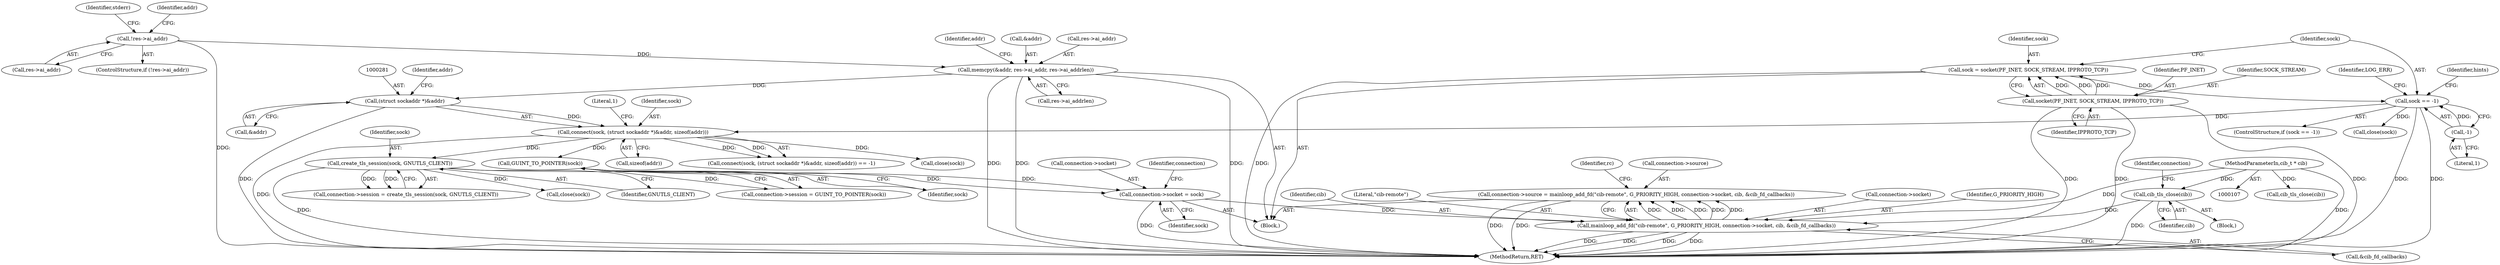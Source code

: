 digraph "1_pacemaker_564f7cc2a51dcd2f28ab12a13394f31be5aa3c93_10@API" {
"1000458" [label="(Call,connection->source = mainloop_add_fd(\"cib-remote\", G_PRIORITY_HIGH, connection->socket, cib, &cib_fd_callbacks))"];
"1000462" [label="(Call,mainloop_add_fd(\"cib-remote\", G_PRIORITY_HIGH, connection->socket, cib, &cib_fd_callbacks))"];
"1000453" [label="(Call,connection->socket = sock)"];
"1000314" [label="(Call,create_tls_session(sock, GNUTLS_CLIENT))"];
"1000278" [label="(Call,connect(sock, (struct sockaddr *)&addr, sizeof(addr)))"];
"1000158" [label="(Call,sock == -1)"];
"1000151" [label="(Call,sock = socket(PF_INET, SOCK_STREAM, IPPROTO_TCP))"];
"1000153" [label="(Call,socket(PF_INET, SOCK_STREAM, IPPROTO_TCP))"];
"1000160" [label="(Call,-1)"];
"1000280" [label="(Call,(struct sockaddr *)&addr)"];
"1000259" [label="(Call,memcpy(&addr, res->ai_addr, res->ai_addrlen))"];
"1000249" [label="(Call,!res->ai_addr)"];
"1000344" [label="(Call,GUINT_TO_POINTER(sock))"];
"1000451" [label="(Call,cib_tls_close(cib))"];
"1000108" [label="(MethodParameterIn,cib_t * cib)"];
"1000285" [label="(Identifier,addr)"];
"1000284" [label="(Call,sizeof(addr))"];
"1000462" [label="(Call,mainloop_add_fd(\"cib-remote\", G_PRIORITY_HIGH, connection->socket, cib, &cib_fd_callbacks))"];
"1000110" [label="(Block,)"];
"1000159" [label="(Identifier,sock)"];
"1000250" [label="(Call,res->ai_addr)"];
"1000465" [label="(Call,connection->socket)"];
"1000277" [label="(Call,connect(sock, (struct sockaddr *)&addr, sizeof(addr)) == -1)"];
"1000158" [label="(Call,sock == -1)"];
"1000227" [label="(Call,close(sock))"];
"1000340" [label="(Call,connection->session = GUINT_TO_POINTER(sock))"];
"1000451" [label="(Call,cib_tls_close(cib))"];
"1000460" [label="(Identifier,connection)"];
"1000282" [label="(Call,&addr)"];
"1000333" [label="(Call,cib_tls_close(cib))"];
"1000153" [label="(Call,socket(PF_INET, SOCK_STREAM, IPPROTO_TCP))"];
"1000151" [label="(Call,sock = socket(PF_INET, SOCK_STREAM, IPPROTO_TCP))"];
"1000344" [label="(Call,GUINT_TO_POINTER(sock))"];
"1000270" [label="(Identifier,addr)"];
"1000255" [label="(Identifier,stderr)"];
"1000331" [label="(Call,close(sock))"];
"1000261" [label="(Identifier,addr)"];
"1000278" [label="(Call,connect(sock, (struct sockaddr *)&addr, sizeof(addr)))"];
"1000265" [label="(Call,res->ai_addrlen)"];
"1000464" [label="(Identifier,G_PRIORITY_HIGH)"];
"1000473" [label="(MethodReturn,RET)"];
"1000458" [label="(Call,connection->source = mainloop_add_fd(\"cib-remote\", G_PRIORITY_HIGH, connection->socket, cib, &cib_fd_callbacks))"];
"1000160" [label="(Call,-1)"];
"1000164" [label="(Identifier,LOG_ERR)"];
"1000454" [label="(Call,connection->socket)"];
"1000315" [label="(Identifier,sock)"];
"1000280" [label="(Call,(struct sockaddr *)&addr)"];
"1000154" [label="(Identifier,PF_INET)"];
"1000345" [label="(Identifier,sock)"];
"1000161" [label="(Literal,1)"];
"1000468" [label="(Identifier,cib)"];
"1000155" [label="(Identifier,SOCK_STREAM)"];
"1000152" [label="(Identifier,sock)"];
"1000279" [label="(Identifier,sock)"];
"1000157" [label="(ControlStructure,if (sock == -1))"];
"1000260" [label="(Call,&addr)"];
"1000287" [label="(Literal,1)"];
"1000248" [label="(ControlStructure,if (!res->ai_addr))"];
"1000453" [label="(Call,connection->socket = sock)"];
"1000314" [label="(Call,create_tls_session(sock, GNUTLS_CLIENT))"];
"1000296" [label="(Call,close(sock))"];
"1000457" [label="(Identifier,sock)"];
"1000156" [label="(Identifier,IPPROTO_TCP)"];
"1000249" [label="(Call,!res->ai_addr)"];
"1000450" [label="(Block,)"];
"1000472" [label="(Identifier,rc)"];
"1000452" [label="(Identifier,cib)"];
"1000262" [label="(Call,res->ai_addr)"];
"1000459" [label="(Call,connection->source)"];
"1000108" [label="(MethodParameterIn,cib_t * cib)"];
"1000316" [label="(Identifier,GNUTLS_CLIENT)"];
"1000463" [label="(Literal,\"cib-remote\")"];
"1000469" [label="(Call,&cib_fd_callbacks)"];
"1000310" [label="(Call,connection->session = create_tls_session(sock, GNUTLS_CLIENT))"];
"1000455" [label="(Identifier,connection)"];
"1000259" [label="(Call,memcpy(&addr, res->ai_addr, res->ai_addrlen))"];
"1000171" [label="(Identifier,hints)"];
"1000458" -> "1000110"  [label="AST: "];
"1000458" -> "1000462"  [label="CFG: "];
"1000459" -> "1000458"  [label="AST: "];
"1000462" -> "1000458"  [label="AST: "];
"1000472" -> "1000458"  [label="CFG: "];
"1000458" -> "1000473"  [label="DDG: "];
"1000458" -> "1000473"  [label="DDG: "];
"1000462" -> "1000458"  [label="DDG: "];
"1000462" -> "1000458"  [label="DDG: "];
"1000462" -> "1000458"  [label="DDG: "];
"1000462" -> "1000458"  [label="DDG: "];
"1000462" -> "1000458"  [label="DDG: "];
"1000462" -> "1000469"  [label="CFG: "];
"1000463" -> "1000462"  [label="AST: "];
"1000464" -> "1000462"  [label="AST: "];
"1000465" -> "1000462"  [label="AST: "];
"1000468" -> "1000462"  [label="AST: "];
"1000469" -> "1000462"  [label="AST: "];
"1000462" -> "1000473"  [label="DDG: "];
"1000462" -> "1000473"  [label="DDG: "];
"1000462" -> "1000473"  [label="DDG: "];
"1000462" -> "1000473"  [label="DDG: "];
"1000453" -> "1000462"  [label="DDG: "];
"1000451" -> "1000462"  [label="DDG: "];
"1000108" -> "1000462"  [label="DDG: "];
"1000453" -> "1000110"  [label="AST: "];
"1000453" -> "1000457"  [label="CFG: "];
"1000454" -> "1000453"  [label="AST: "];
"1000457" -> "1000453"  [label="AST: "];
"1000460" -> "1000453"  [label="CFG: "];
"1000453" -> "1000473"  [label="DDG: "];
"1000314" -> "1000453"  [label="DDG: "];
"1000344" -> "1000453"  [label="DDG: "];
"1000314" -> "1000310"  [label="AST: "];
"1000314" -> "1000316"  [label="CFG: "];
"1000315" -> "1000314"  [label="AST: "];
"1000316" -> "1000314"  [label="AST: "];
"1000310" -> "1000314"  [label="CFG: "];
"1000314" -> "1000473"  [label="DDG: "];
"1000314" -> "1000310"  [label="DDG: "];
"1000314" -> "1000310"  [label="DDG: "];
"1000278" -> "1000314"  [label="DDG: "];
"1000314" -> "1000331"  [label="DDG: "];
"1000278" -> "1000277"  [label="AST: "];
"1000278" -> "1000284"  [label="CFG: "];
"1000279" -> "1000278"  [label="AST: "];
"1000280" -> "1000278"  [label="AST: "];
"1000284" -> "1000278"  [label="AST: "];
"1000287" -> "1000278"  [label="CFG: "];
"1000278" -> "1000473"  [label="DDG: "];
"1000278" -> "1000277"  [label="DDG: "];
"1000278" -> "1000277"  [label="DDG: "];
"1000158" -> "1000278"  [label="DDG: "];
"1000280" -> "1000278"  [label="DDG: "];
"1000278" -> "1000296"  [label="DDG: "];
"1000278" -> "1000344"  [label="DDG: "];
"1000158" -> "1000157"  [label="AST: "];
"1000158" -> "1000160"  [label="CFG: "];
"1000159" -> "1000158"  [label="AST: "];
"1000160" -> "1000158"  [label="AST: "];
"1000164" -> "1000158"  [label="CFG: "];
"1000171" -> "1000158"  [label="CFG: "];
"1000158" -> "1000473"  [label="DDG: "];
"1000158" -> "1000473"  [label="DDG: "];
"1000151" -> "1000158"  [label="DDG: "];
"1000160" -> "1000158"  [label="DDG: "];
"1000158" -> "1000227"  [label="DDG: "];
"1000151" -> "1000110"  [label="AST: "];
"1000151" -> "1000153"  [label="CFG: "];
"1000152" -> "1000151"  [label="AST: "];
"1000153" -> "1000151"  [label="AST: "];
"1000159" -> "1000151"  [label="CFG: "];
"1000151" -> "1000473"  [label="DDG: "];
"1000153" -> "1000151"  [label="DDG: "];
"1000153" -> "1000151"  [label="DDG: "];
"1000153" -> "1000151"  [label="DDG: "];
"1000153" -> "1000156"  [label="CFG: "];
"1000154" -> "1000153"  [label="AST: "];
"1000155" -> "1000153"  [label="AST: "];
"1000156" -> "1000153"  [label="AST: "];
"1000153" -> "1000473"  [label="DDG: "];
"1000153" -> "1000473"  [label="DDG: "];
"1000153" -> "1000473"  [label="DDG: "];
"1000160" -> "1000161"  [label="CFG: "];
"1000161" -> "1000160"  [label="AST: "];
"1000280" -> "1000282"  [label="CFG: "];
"1000281" -> "1000280"  [label="AST: "];
"1000282" -> "1000280"  [label="AST: "];
"1000285" -> "1000280"  [label="CFG: "];
"1000280" -> "1000473"  [label="DDG: "];
"1000259" -> "1000280"  [label="DDG: "];
"1000259" -> "1000110"  [label="AST: "];
"1000259" -> "1000265"  [label="CFG: "];
"1000260" -> "1000259"  [label="AST: "];
"1000262" -> "1000259"  [label="AST: "];
"1000265" -> "1000259"  [label="AST: "];
"1000270" -> "1000259"  [label="CFG: "];
"1000259" -> "1000473"  [label="DDG: "];
"1000259" -> "1000473"  [label="DDG: "];
"1000259" -> "1000473"  [label="DDG: "];
"1000249" -> "1000259"  [label="DDG: "];
"1000249" -> "1000248"  [label="AST: "];
"1000249" -> "1000250"  [label="CFG: "];
"1000250" -> "1000249"  [label="AST: "];
"1000255" -> "1000249"  [label="CFG: "];
"1000261" -> "1000249"  [label="CFG: "];
"1000249" -> "1000473"  [label="DDG: "];
"1000344" -> "1000340"  [label="AST: "];
"1000344" -> "1000345"  [label="CFG: "];
"1000345" -> "1000344"  [label="AST: "];
"1000340" -> "1000344"  [label="CFG: "];
"1000344" -> "1000340"  [label="DDG: "];
"1000451" -> "1000450"  [label="AST: "];
"1000451" -> "1000452"  [label="CFG: "];
"1000452" -> "1000451"  [label="AST: "];
"1000455" -> "1000451"  [label="CFG: "];
"1000451" -> "1000473"  [label="DDG: "];
"1000108" -> "1000451"  [label="DDG: "];
"1000108" -> "1000107"  [label="AST: "];
"1000108" -> "1000473"  [label="DDG: "];
"1000108" -> "1000333"  [label="DDG: "];
}
